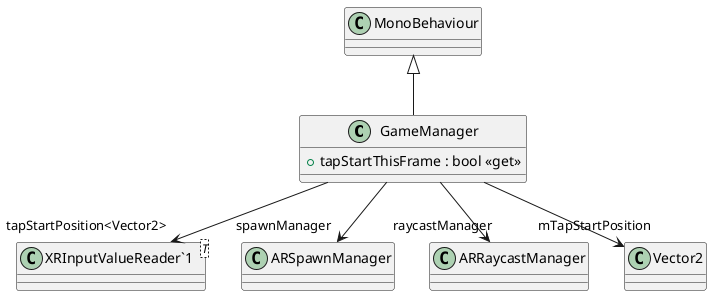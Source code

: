 @startuml
class GameManager {
    + tapStartThisFrame : bool <<get>>
}
class "XRInputValueReader`1"<T> {
}
MonoBehaviour <|-- GameManager
GameManager --> "spawnManager" ARSpawnManager
GameManager --> "raycastManager" ARRaycastManager
GameManager --> "mTapStartPosition" Vector2
GameManager --> "tapStartPosition<Vector2>" "XRInputValueReader`1"
@enduml
